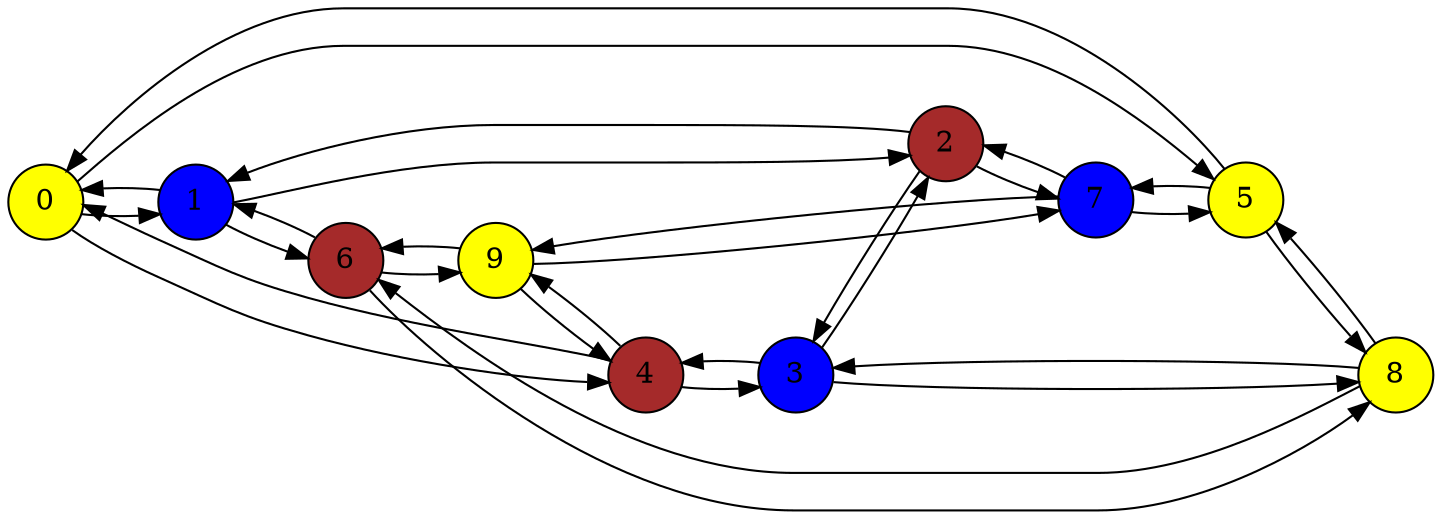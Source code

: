 digraph{
    graph [rankdir=LR
        ,bgcolor=transparent];
    node [shape=circle
         ,fillcolor=white
         ,style=filled];
    0[shape = circle, fillcolor=yellow,style=filled]
    1[shape = circle, fillcolor=blue,style=filled]
    2[shape = circle, fillcolor=brown,style=filled]
    3[shape = circle, fillcolor=blue,style=filled]
    4[shape = circle, fillcolor=brown,style=filled]
    5[shape = circle, fillcolor=yellow,style=filled]
    6[shape = circle, fillcolor=brown,style=filled]
    7[shape = circle, fillcolor=blue,style=filled]
    8[shape = circle, fillcolor=yellow,style=filled]
    9[shape = circle, fillcolor=yellow,style=filled]

    0 -> 5 ;
    0 -> 4 ;
    0 -> 1 ;
    1 -> 6 ;
    1 -> 2 ;
    1 -> 0 ;
    2 -> 7 ;
    2 -> 3 ;
    2 -> 1 ;
    3 -> 8 ;
    3 -> 4 ;
    3 -> 2 ;
    4 -> 9 ;
    4 -> 0 ;
    4 -> 3 ;
    5 -> 8 ;
    5 -> 7 ;
    5 -> 0 ;
    6 -> 9 ;
    6 -> 8 ;
    6 -> 1 ;
    7 -> 9 ;
    7 -> 5 ;
    7 -> 2 ;
    8 -> 6 ;
    8 -> 5 ;
    8 -> 3 ;
    9 -> 7 ;
    9 -> 6 ;
    9 -> 4 ;

}
